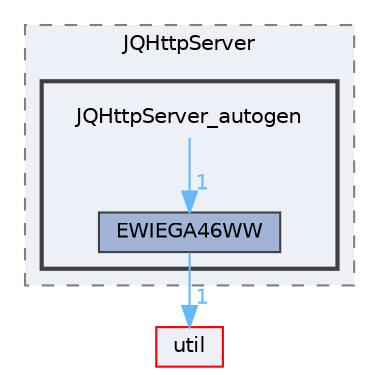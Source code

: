 digraph "JQHttpServer_autogen"
{
 // LATEX_PDF_SIZE
  bgcolor="transparent";
  edge [fontname=Helvetica,fontsize=10,labelfontname=Helvetica,labelfontsize=10];
  node [fontname=Helvetica,fontsize=10,shape=box,height=0.2,width=0.4];
  compound=true
  subgraph clusterdir_f88a3b59ba83d07acc72ccdfce7268f2 {
    graph [ bgcolor="#edf0f7", pencolor="grey50", label="JQHttpServer", fontname=Helvetica,fontsize=10 style="filled,dashed", URL="dir_f88a3b59ba83d07acc72ccdfce7268f2.html",tooltip=""]
  subgraph clusterdir_ae6b09932d2a62338711f9feb21ad1d2 {
    graph [ bgcolor="#edf0f7", pencolor="grey25", label="", fontname=Helvetica,fontsize=10 style="filled,bold", URL="dir_ae6b09932d2a62338711f9feb21ad1d2.html",tooltip=""]
    dir_ae6b09932d2a62338711f9feb21ad1d2 [shape=plaintext, label="JQHttpServer_autogen"];
  dir_6b21bac1531d61802dc1b852462a3048 [label="EWIEGA46WW", fillcolor="#a2b4d6", color="grey25", style="filled", URL="dir_6b21bac1531d61802dc1b852462a3048.html",tooltip=""];
  }
  }
  dir_23ec12649285f9fabf3a6b7380226c28 [label="util", fillcolor="#edf0f7", color="red", style="filled", URL="dir_23ec12649285f9fabf3a6b7380226c28.html",tooltip=""];
  dir_ae6b09932d2a62338711f9feb21ad1d2->dir_6b21bac1531d61802dc1b852462a3048 [headlabel="1", labeldistance=1.5 headhref="dir_000161_000117.html" href="dir_000161_000117.html" color="steelblue1" fontcolor="steelblue1"];
  dir_6b21bac1531d61802dc1b852462a3048->dir_23ec12649285f9fabf3a6b7380226c28 [headlabel="1", labeldistance=1.5 headhref="dir_000117_000357.html" href="dir_000117_000357.html" color="steelblue1" fontcolor="steelblue1"];
}
